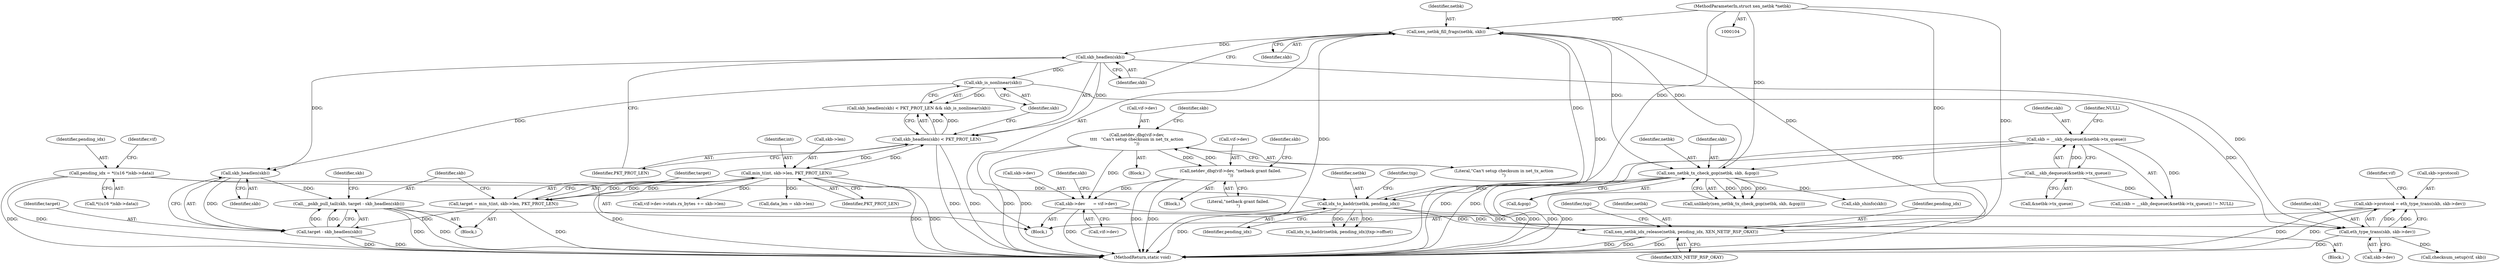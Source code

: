 digraph "0_linux_7d5145d8eb2b9791533ffe4dc003b129b9696c48_2@pointer" {
"1000277" [label="(Call,skb->protocol = eth_type_trans(skb, skb->dev))"];
"1000281" [label="(Call,eth_type_trans(skb, skb->dev))"];
"1000252" [label="(Call,skb_is_nonlinear(skb))"];
"1000249" [label="(Call,skb_headlen(skb))"];
"1000243" [label="(Call,xen_netbk_fill_frags(netbk, skb))"];
"1000216" [label="(Call,xen_netbk_idx_release(netbk, pending_idx, XEN_NETIF_RSP_OKAY))"];
"1000190" [label="(Call,idx_to_kaddr(netbk, pending_idx))"];
"1000158" [label="(Call,xen_netbk_tx_check_gop(netbk, skb, &gop))"];
"1000105" [label="(MethodParameterIn,struct xen_netbk *netbk)"];
"1000116" [label="(Call,skb = __skb_dequeue(&netbk->tx_queue))"];
"1000118" [label="(Call,__skb_dequeue(&netbk->tx_queue))"];
"1000129" [label="(Call,pending_idx = *((u16 *)skb->data))"];
"1000264" [label="(Call,__pskb_pull_tail(skb, target - skb_headlen(skb)))"];
"1000268" [label="(Call,skb_headlen(skb))"];
"1000266" [label="(Call,target - skb_headlen(skb))"];
"1000256" [label="(Call,target = min_t(int, skb->len, PKT_PROT_LEN))"];
"1000258" [label="(Call,min_t(int, skb->len, PKT_PROT_LEN))"];
"1000248" [label="(Call,skb_headlen(skb) < PKT_PROT_LEN)"];
"1000270" [label="(Call,skb->dev      = vif->dev)"];
"1000291" [label="(Call,netdev_dbg(vif->dev,\n\t\t\t\t   \"Can't setup checksum in net_tx_action\n\"))"];
"1000164" [label="(Call,netdev_dbg(vif->dev, \"netback grant failed.\n\"))"];
"1000278" [label="(Call,skb->protocol)"];
"1000292" [label="(Call,vif->dev)"];
"1000279" [label="(Identifier,skb)"];
"1000250" [label="(Identifier,skb)"];
"1000287" [label="(Call,checksum_setup(vif, skb))"];
"1000243" [label="(Call,xen_netbk_fill_frags(netbk, skb))"];
"1000321" [label="(MethodReturn,static void)"];
"1000247" [label="(Call,skb_headlen(skb) < PKT_PROT_LEN && skb_is_nonlinear(skb))"];
"1000258" [label="(Call,min_t(int, skb->len, PKT_PROT_LEN))"];
"1000267" [label="(Identifier,target)"];
"1000281" [label="(Call,eth_type_trans(skb, skb->dev))"];
"1000297" [label="(Identifier,skb)"];
"1000191" [label="(Identifier,netbk)"];
"1000257" [label="(Identifier,target)"];
"1000252" [label="(Call,skb_is_nonlinear(skb))"];
"1000223" [label="(Identifier,txp)"];
"1000270" [label="(Call,skb->dev      = vif->dev)"];
"1000194" [label="(Identifier,txp)"];
"1000215" [label="(Block,)"];
"1000249" [label="(Call,skb_headlen(skb))"];
"1000130" [label="(Identifier,pending_idx)"];
"1000256" [label="(Call,target = min_t(int, skb->len, PKT_PROT_LEN))"];
"1000157" [label="(Call,unlikely(xen_netbk_tx_check_gop(netbk, skb, &gop)))"];
"1000291" [label="(Call,netdev_dbg(vif->dev,\n\t\t\t\t   \"Can't setup checksum in net_tx_action\n\"))"];
"1000277" [label="(Call,skb->protocol = eth_type_trans(skb, skb->dev))"];
"1000248" [label="(Call,skb_headlen(skb) < PKT_PROT_LEN)"];
"1000171" [label="(Call,skb_shinfo(skb))"];
"1000117" [label="(Identifier,skb)"];
"1000295" [label="(Literal,\"Can't setup checksum in net_tx_action\n\")"];
"1000165" [label="(Call,vif->dev)"];
"1000189" [label="(Call,idx_to_kaddr(netbk, pending_idx)|txp->offset)"];
"1000251" [label="(Identifier,PKT_PROT_LEN)"];
"1000190" [label="(Call,idx_to_kaddr(netbk, pending_idx))"];
"1000219" [label="(Identifier,XEN_NETIF_RSP_OKAY)"];
"1000161" [label="(Call,&gop)"];
"1000164" [label="(Call,netdev_dbg(vif->dev, \"netback grant failed.\n\"))"];
"1000119" [label="(Call,&netbk->tx_queue)"];
"1000118" [label="(Call,__skb_dequeue(&netbk->tx_queue))"];
"1000271" [label="(Call,skb->dev)"];
"1000138" [label="(Identifier,vif)"];
"1000216" [label="(Call,xen_netbk_idx_release(netbk, pending_idx, XEN_NETIF_RSP_OKAY))"];
"1000160" [label="(Identifier,skb)"];
"1000290" [label="(Block,)"];
"1000264" [label="(Call,__pskb_pull_tail(skb, target - skb_headlen(skb)))"];
"1000299" [label="(Call,vif->dev->stats.rx_bytes += skb->len)"];
"1000124" [label="(Block,)"];
"1000245" [label="(Identifier,skb)"];
"1000217" [label="(Identifier,netbk)"];
"1000129" [label="(Call,pending_idx = *((u16 *)skb->data))"];
"1000178" [label="(Call,data_len = skb->len)"];
"1000266" [label="(Call,target - skb_headlen(skb))"];
"1000131" [label="(Call,*((u16 *)skb->data))"];
"1000159" [label="(Identifier,netbk)"];
"1000265" [label="(Identifier,skb)"];
"1000168" [label="(Literal,\"netback grant failed.\n\")"];
"1000163" [label="(Block,)"];
"1000282" [label="(Identifier,skb)"];
"1000244" [label="(Identifier,netbk)"];
"1000116" [label="(Call,skb = __skb_dequeue(&netbk->tx_queue))"];
"1000253" [label="(Identifier,skb)"];
"1000269" [label="(Identifier,skb)"];
"1000115" [label="(Call,(skb = __skb_dequeue(&netbk->tx_queue)) != NULL)"];
"1000268" [label="(Call,skb_headlen(skb))"];
"1000272" [label="(Identifier,skb)"];
"1000283" [label="(Call,skb->dev)"];
"1000263" [label="(Identifier,PKT_PROT_LEN)"];
"1000288" [label="(Identifier,vif)"];
"1000192" [label="(Identifier,pending_idx)"];
"1000274" [label="(Call,vif->dev)"];
"1000260" [label="(Call,skb->len)"];
"1000218" [label="(Identifier,pending_idx)"];
"1000105" [label="(MethodParameterIn,struct xen_netbk *netbk)"];
"1000259" [label="(Identifier,int)"];
"1000158" [label="(Call,xen_netbk_tx_check_gop(netbk, skb, &gop))"];
"1000172" [label="(Identifier,skb)"];
"1000123" [label="(Identifier,NULL)"];
"1000254" [label="(Block,)"];
"1000277" -> "1000124"  [label="AST: "];
"1000277" -> "1000281"  [label="CFG: "];
"1000278" -> "1000277"  [label="AST: "];
"1000281" -> "1000277"  [label="AST: "];
"1000288" -> "1000277"  [label="CFG: "];
"1000277" -> "1000321"  [label="DDG: "];
"1000277" -> "1000321"  [label="DDG: "];
"1000281" -> "1000277"  [label="DDG: "];
"1000281" -> "1000277"  [label="DDG: "];
"1000281" -> "1000283"  [label="CFG: "];
"1000282" -> "1000281"  [label="AST: "];
"1000283" -> "1000281"  [label="AST: "];
"1000281" -> "1000321"  [label="DDG: "];
"1000252" -> "1000281"  [label="DDG: "];
"1000264" -> "1000281"  [label="DDG: "];
"1000249" -> "1000281"  [label="DDG: "];
"1000270" -> "1000281"  [label="DDG: "];
"1000281" -> "1000287"  [label="DDG: "];
"1000252" -> "1000247"  [label="AST: "];
"1000252" -> "1000253"  [label="CFG: "];
"1000253" -> "1000252"  [label="AST: "];
"1000247" -> "1000252"  [label="CFG: "];
"1000252" -> "1000247"  [label="DDG: "];
"1000249" -> "1000252"  [label="DDG: "];
"1000252" -> "1000268"  [label="DDG: "];
"1000249" -> "1000248"  [label="AST: "];
"1000249" -> "1000250"  [label="CFG: "];
"1000250" -> "1000249"  [label="AST: "];
"1000251" -> "1000249"  [label="CFG: "];
"1000249" -> "1000248"  [label="DDG: "];
"1000243" -> "1000249"  [label="DDG: "];
"1000249" -> "1000268"  [label="DDG: "];
"1000243" -> "1000124"  [label="AST: "];
"1000243" -> "1000245"  [label="CFG: "];
"1000244" -> "1000243"  [label="AST: "];
"1000245" -> "1000243"  [label="AST: "];
"1000250" -> "1000243"  [label="CFG: "];
"1000243" -> "1000321"  [label="DDG: "];
"1000243" -> "1000321"  [label="DDG: "];
"1000243" -> "1000158"  [label="DDG: "];
"1000216" -> "1000243"  [label="DDG: "];
"1000190" -> "1000243"  [label="DDG: "];
"1000105" -> "1000243"  [label="DDG: "];
"1000158" -> "1000243"  [label="DDG: "];
"1000216" -> "1000215"  [label="AST: "];
"1000216" -> "1000219"  [label="CFG: "];
"1000217" -> "1000216"  [label="AST: "];
"1000218" -> "1000216"  [label="AST: "];
"1000219" -> "1000216"  [label="AST: "];
"1000223" -> "1000216"  [label="CFG: "];
"1000216" -> "1000321"  [label="DDG: "];
"1000216" -> "1000321"  [label="DDG: "];
"1000216" -> "1000321"  [label="DDG: "];
"1000190" -> "1000216"  [label="DDG: "];
"1000190" -> "1000216"  [label="DDG: "];
"1000105" -> "1000216"  [label="DDG: "];
"1000190" -> "1000189"  [label="AST: "];
"1000190" -> "1000192"  [label="CFG: "];
"1000191" -> "1000190"  [label="AST: "];
"1000192" -> "1000190"  [label="AST: "];
"1000194" -> "1000190"  [label="CFG: "];
"1000190" -> "1000321"  [label="DDG: "];
"1000190" -> "1000189"  [label="DDG: "];
"1000190" -> "1000189"  [label="DDG: "];
"1000158" -> "1000190"  [label="DDG: "];
"1000105" -> "1000190"  [label="DDG: "];
"1000129" -> "1000190"  [label="DDG: "];
"1000158" -> "1000157"  [label="AST: "];
"1000158" -> "1000161"  [label="CFG: "];
"1000159" -> "1000158"  [label="AST: "];
"1000160" -> "1000158"  [label="AST: "];
"1000161" -> "1000158"  [label="AST: "];
"1000157" -> "1000158"  [label="CFG: "];
"1000158" -> "1000321"  [label="DDG: "];
"1000158" -> "1000321"  [label="DDG: "];
"1000158" -> "1000157"  [label="DDG: "];
"1000158" -> "1000157"  [label="DDG: "];
"1000158" -> "1000157"  [label="DDG: "];
"1000105" -> "1000158"  [label="DDG: "];
"1000116" -> "1000158"  [label="DDG: "];
"1000158" -> "1000171"  [label="DDG: "];
"1000105" -> "1000104"  [label="AST: "];
"1000105" -> "1000321"  [label="DDG: "];
"1000116" -> "1000115"  [label="AST: "];
"1000116" -> "1000118"  [label="CFG: "];
"1000117" -> "1000116"  [label="AST: "];
"1000118" -> "1000116"  [label="AST: "];
"1000123" -> "1000116"  [label="CFG: "];
"1000116" -> "1000321"  [label="DDG: "];
"1000116" -> "1000321"  [label="DDG: "];
"1000116" -> "1000115"  [label="DDG: "];
"1000118" -> "1000116"  [label="DDG: "];
"1000118" -> "1000119"  [label="CFG: "];
"1000119" -> "1000118"  [label="AST: "];
"1000118" -> "1000321"  [label="DDG: "];
"1000118" -> "1000115"  [label="DDG: "];
"1000129" -> "1000124"  [label="AST: "];
"1000129" -> "1000131"  [label="CFG: "];
"1000130" -> "1000129"  [label="AST: "];
"1000131" -> "1000129"  [label="AST: "];
"1000138" -> "1000129"  [label="CFG: "];
"1000129" -> "1000321"  [label="DDG: "];
"1000129" -> "1000321"  [label="DDG: "];
"1000264" -> "1000254"  [label="AST: "];
"1000264" -> "1000266"  [label="CFG: "];
"1000265" -> "1000264"  [label="AST: "];
"1000266" -> "1000264"  [label="AST: "];
"1000272" -> "1000264"  [label="CFG: "];
"1000264" -> "1000321"  [label="DDG: "];
"1000264" -> "1000321"  [label="DDG: "];
"1000268" -> "1000264"  [label="DDG: "];
"1000266" -> "1000264"  [label="DDG: "];
"1000266" -> "1000264"  [label="DDG: "];
"1000268" -> "1000266"  [label="AST: "];
"1000268" -> "1000269"  [label="CFG: "];
"1000269" -> "1000268"  [label="AST: "];
"1000266" -> "1000268"  [label="CFG: "];
"1000268" -> "1000266"  [label="DDG: "];
"1000267" -> "1000266"  [label="AST: "];
"1000266" -> "1000321"  [label="DDG: "];
"1000266" -> "1000321"  [label="DDG: "];
"1000256" -> "1000266"  [label="DDG: "];
"1000256" -> "1000254"  [label="AST: "];
"1000256" -> "1000258"  [label="CFG: "];
"1000257" -> "1000256"  [label="AST: "];
"1000258" -> "1000256"  [label="AST: "];
"1000265" -> "1000256"  [label="CFG: "];
"1000256" -> "1000321"  [label="DDG: "];
"1000258" -> "1000256"  [label="DDG: "];
"1000258" -> "1000256"  [label="DDG: "];
"1000258" -> "1000256"  [label="DDG: "];
"1000258" -> "1000263"  [label="CFG: "];
"1000259" -> "1000258"  [label="AST: "];
"1000260" -> "1000258"  [label="AST: "];
"1000263" -> "1000258"  [label="AST: "];
"1000258" -> "1000321"  [label="DDG: "];
"1000258" -> "1000321"  [label="DDG: "];
"1000258" -> "1000321"  [label="DDG: "];
"1000258" -> "1000178"  [label="DDG: "];
"1000258" -> "1000248"  [label="DDG: "];
"1000248" -> "1000258"  [label="DDG: "];
"1000258" -> "1000299"  [label="DDG: "];
"1000248" -> "1000247"  [label="AST: "];
"1000248" -> "1000251"  [label="CFG: "];
"1000251" -> "1000248"  [label="AST: "];
"1000253" -> "1000248"  [label="CFG: "];
"1000247" -> "1000248"  [label="CFG: "];
"1000248" -> "1000321"  [label="DDG: "];
"1000248" -> "1000321"  [label="DDG: "];
"1000248" -> "1000247"  [label="DDG: "];
"1000248" -> "1000247"  [label="DDG: "];
"1000270" -> "1000124"  [label="AST: "];
"1000270" -> "1000274"  [label="CFG: "];
"1000271" -> "1000270"  [label="AST: "];
"1000274" -> "1000270"  [label="AST: "];
"1000279" -> "1000270"  [label="CFG: "];
"1000270" -> "1000321"  [label="DDG: "];
"1000291" -> "1000270"  [label="DDG: "];
"1000164" -> "1000270"  [label="DDG: "];
"1000291" -> "1000290"  [label="AST: "];
"1000291" -> "1000295"  [label="CFG: "];
"1000292" -> "1000291"  [label="AST: "];
"1000295" -> "1000291"  [label="AST: "];
"1000297" -> "1000291"  [label="CFG: "];
"1000291" -> "1000321"  [label="DDG: "];
"1000291" -> "1000321"  [label="DDG: "];
"1000291" -> "1000164"  [label="DDG: "];
"1000164" -> "1000291"  [label="DDG: "];
"1000164" -> "1000163"  [label="AST: "];
"1000164" -> "1000168"  [label="CFG: "];
"1000165" -> "1000164"  [label="AST: "];
"1000168" -> "1000164"  [label="AST: "];
"1000172" -> "1000164"  [label="CFG: "];
"1000164" -> "1000321"  [label="DDG: "];
"1000164" -> "1000321"  [label="DDG: "];
}
